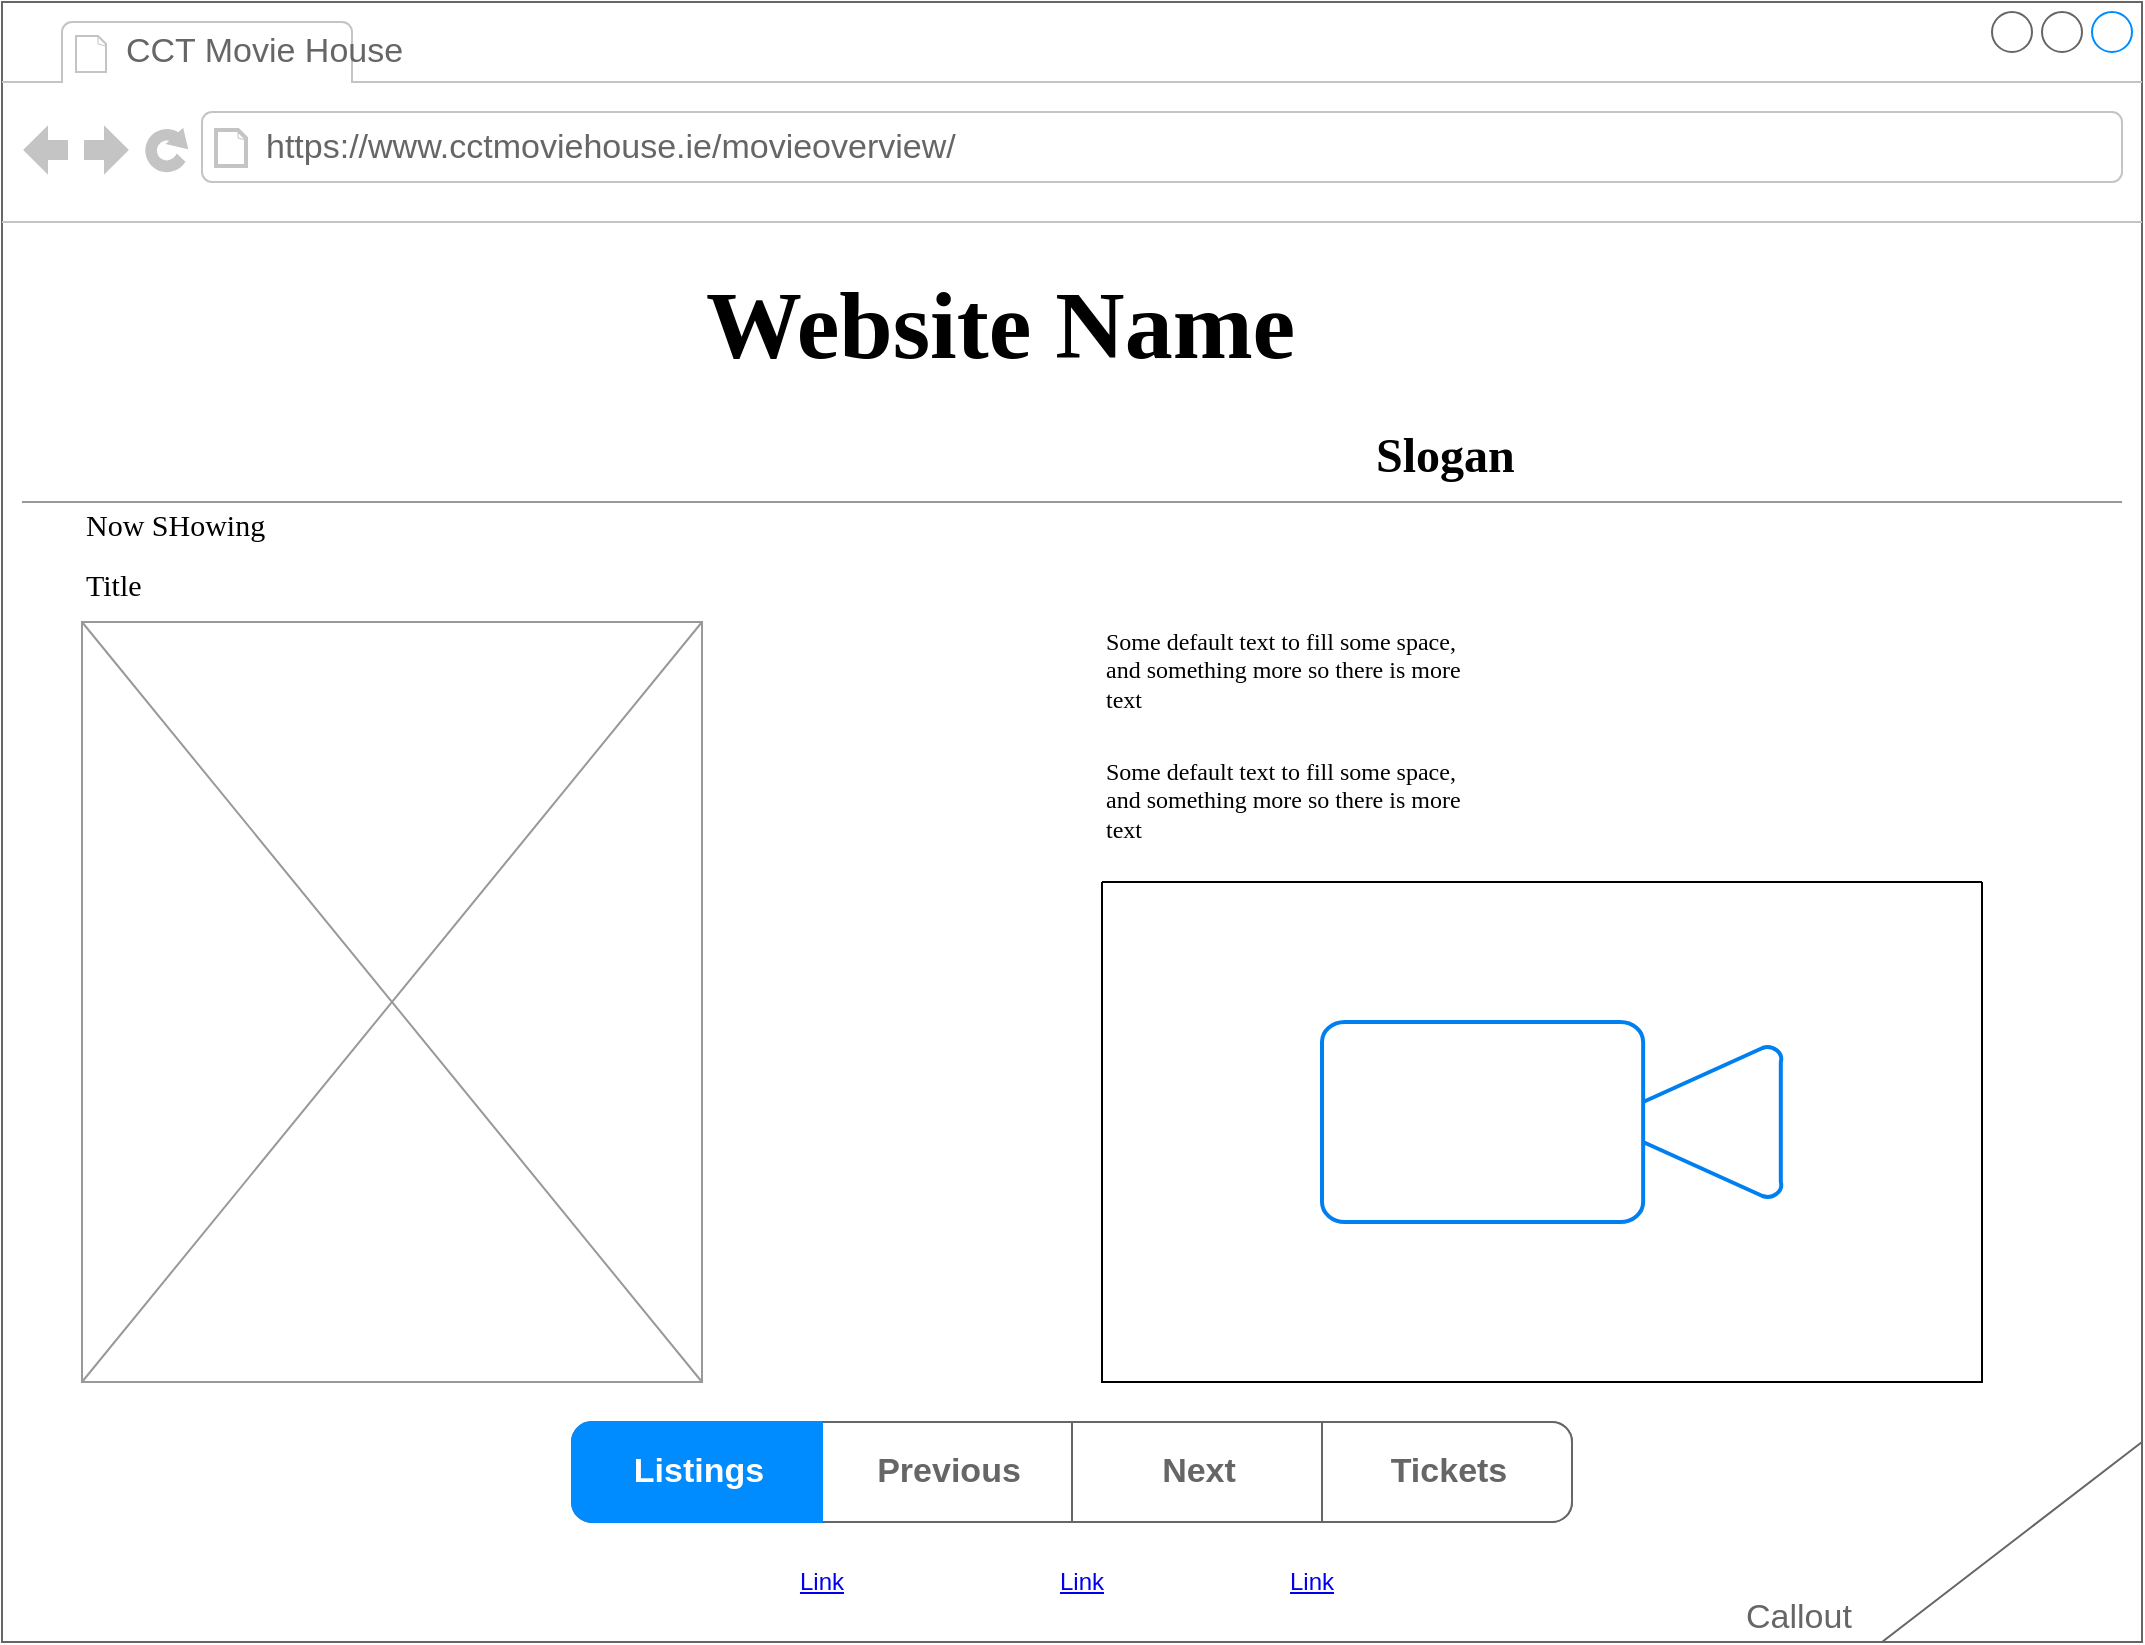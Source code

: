 <mxfile version="20.8.20" type="device"><diagram name="Page-1" id="2cc2dc42-3aac-f2a9-1cec-7a8b7cbee084"><mxGraphModel dx="1131" dy="1580" grid="1" gridSize="10" guides="1" tooltips="1" connect="1" arrows="1" fold="1" page="1" pageScale="1" pageWidth="1100" pageHeight="850" background="none" math="0" shadow="0"><root><mxCell id="0"/><mxCell id="1" parent="0"/><mxCell id="7026571954dc6520-1" value="" style="strokeWidth=1;shadow=0;dashed=0;align=center;html=1;shape=mxgraph.mockup.containers.browserWindow;rSize=0;strokeColor=#666666;mainText=,;recursiveResize=0;rounded=0;labelBackgroundColor=none;fontFamily=Verdana;fontSize=12" parent="1" vertex="1"><mxGeometry x="30" y="20" width="1070" height="820" as="geometry"/></mxCell><mxCell id="7026571954dc6520-2" value="CCT Movie House" style="strokeWidth=1;shadow=0;dashed=0;align=center;html=1;shape=mxgraph.mockup.containers.anchor;fontSize=17;fontColor=#666666;align=left;" parent="7026571954dc6520-1" vertex="1"><mxGeometry x="60" y="12" width="110" height="26" as="geometry"/></mxCell><mxCell id="7026571954dc6520-3" value="https://www.cctmoviehouse.ie/movieoverview/" style="strokeWidth=1;shadow=0;dashed=0;align=center;html=1;shape=mxgraph.mockup.containers.anchor;rSize=0;fontSize=17;fontColor=#666666;align=left;" parent="7026571954dc6520-1" vertex="1"><mxGeometry x="130" y="60" width="250" height="26" as="geometry"/></mxCell><mxCell id="7026571954dc6520-4" value="&lt;font style=&quot;font-size: 48px;&quot;&gt;&lt;b&gt;Website Name&lt;/b&gt;&lt;/font&gt;" style="text;html=1;points=[];align=left;verticalAlign=top;spacingTop=-4;fontSize=30;fontFamily=Verdana" parent="7026571954dc6520-1" vertex="1"><mxGeometry x="350" y="130" width="505" height="120" as="geometry"/></mxCell><mxCell id="7026571954dc6520-10" value="&lt;b&gt;&lt;font style=&quot;font-size: 24px;&quot;&gt;Slogan&lt;/font&gt;&lt;/b&gt;" style="text;html=1;points=[];align=left;verticalAlign=top;spacingTop=-4;fontSize=15;fontFamily=Verdana" parent="7026571954dc6520-1" vertex="1"><mxGeometry x="685" y="210" width="170" height="30" as="geometry"/></mxCell><mxCell id="7026571954dc6520-15" value="" style="verticalLabelPosition=bottom;shadow=0;dashed=0;align=center;html=1;verticalAlign=top;strokeWidth=1;shape=mxgraph.mockup.markup.line;strokeColor=#999999;rounded=0;labelBackgroundColor=none;fillColor=#ffffff;fontFamily=Verdana;fontSize=12;fontColor=#000000;" parent="7026571954dc6520-1" vertex="1"><mxGeometry x="10" y="240" width="1050" height="20" as="geometry"/></mxCell><mxCell id="7026571954dc6520-22" value="" style="verticalLabelPosition=bottom;shadow=0;dashed=0;align=center;html=1;verticalAlign=top;strokeWidth=1;shape=mxgraph.mockup.graphics.simpleIcon;strokeColor=#999999;fillColor=#ffffff;rounded=0;labelBackgroundColor=none;fontFamily=Verdana;fontSize=12;fontColor=#000000;" parent="7026571954dc6520-1" vertex="1"><mxGeometry x="40" y="310" width="310" height="380" as="geometry"/></mxCell><mxCell id="7026571954dc6520-32" value="Now SHowing" style="text;html=1;points=[];align=left;verticalAlign=top;spacingTop=-4;fontSize=15;fontFamily=Verdana" parent="7026571954dc6520-1" vertex="1"><mxGeometry x="40" y="250" width="170" height="30" as="geometry"/></mxCell><mxCell id="inO1Ni1U3aUD8zcChiGb-1" value="Title&amp;nbsp;" style="text;html=1;points=[];align=left;verticalAlign=top;spacingTop=-4;fontSize=15;fontFamily=Verdana" vertex="1" parent="7026571954dc6520-1"><mxGeometry x="40" y="280" width="170" height="30" as="geometry"/></mxCell><mxCell id="inO1Ni1U3aUD8zcChiGb-2" value="" style="html=1;verticalLabelPosition=bottom;align=center;labelBackgroundColor=#ffffff;verticalAlign=top;strokeWidth=2;strokeColor=#0080F0;shadow=0;dashed=0;shape=mxgraph.ios7.icons.video_conversation;fontSize=13;fontColor=#0066CC;" vertex="1" parent="7026571954dc6520-1"><mxGeometry x="660" y="510" width="230" height="100" as="geometry"/></mxCell><mxCell id="inO1Ni1U3aUD8zcChiGb-3" value="Some default text to fill some space, and&amp;nbsp;&lt;span&gt;something more so there is more text&lt;/span&gt;" style="text;html=1;points=[];align=left;verticalAlign=top;spacingTop=-4;fontSize=12;fontFamily=Verdana;whiteSpace=wrap;" vertex="1" parent="7026571954dc6520-1"><mxGeometry x="550" y="310" width="200" height="50" as="geometry"/></mxCell><mxCell id="inO1Ni1U3aUD8zcChiGb-5" value="Some default text to fill some space, and&amp;nbsp;&lt;span&gt;something more so there is more text&lt;/span&gt;" style="text;html=1;points=[];align=left;verticalAlign=top;spacingTop=-4;fontSize=12;fontFamily=Verdana;whiteSpace=wrap;" vertex="1" parent="7026571954dc6520-1"><mxGeometry x="550" y="375" width="200" height="50" as="geometry"/></mxCell><mxCell id="inO1Ni1U3aUD8zcChiGb-7" value="" style="strokeWidth=1;shadow=0;dashed=0;align=center;html=1;shape=mxgraph.mockup.rrect;rSize=10;fillColor=#ffffff;strokeColor=#666666;fontSize=19;" vertex="1" parent="7026571954dc6520-1"><mxGeometry x="285" y="710" width="500" height="50" as="geometry"/></mxCell><mxCell id="inO1Ni1U3aUD8zcChiGb-8" value="Previous" style="strokeColor=inherit;fillColor=inherit;gradientColor=inherit;strokeWidth=1;shadow=0;dashed=0;align=center;html=1;shape=mxgraph.mockup.rrect;rSize=0;fontSize=17;fontColor=#666666;fontStyle=1;resizeHeight=1;" vertex="1" parent="inO1Ni1U3aUD8zcChiGb-7"><mxGeometry width="125" height="50" relative="1" as="geometry"><mxPoint x="125" as="offset"/></mxGeometry></mxCell><mxCell id="inO1Ni1U3aUD8zcChiGb-9" value="Next" style="strokeColor=inherit;fillColor=inherit;gradientColor=inherit;strokeWidth=1;shadow=0;dashed=0;align=center;html=1;shape=mxgraph.mockup.rrect;rSize=0;fontSize=17;fontColor=#666666;fontStyle=1;resizeHeight=1;" vertex="1" parent="inO1Ni1U3aUD8zcChiGb-7"><mxGeometry width="125" height="50" relative="1" as="geometry"><mxPoint x="250" as="offset"/></mxGeometry></mxCell><mxCell id="inO1Ni1U3aUD8zcChiGb-10" value="Tickets" style="strokeColor=inherit;fillColor=inherit;gradientColor=inherit;strokeWidth=1;shadow=0;dashed=0;align=center;html=1;shape=mxgraph.mockup.rightButton;rSize=10;fontSize=17;fontColor=#666666;fontStyle=1;resizeHeight=1;" vertex="1" parent="inO1Ni1U3aUD8zcChiGb-7"><mxGeometry x="1" width="125" height="50" relative="1" as="geometry"><mxPoint x="-125" as="offset"/></mxGeometry></mxCell><mxCell id="inO1Ni1U3aUD8zcChiGb-11" value="Listings" style="strokeWidth=1;shadow=0;dashed=0;align=center;html=1;shape=mxgraph.mockup.leftButton;rSize=10;fontSize=17;fontColor=#ffffff;fontStyle=1;fillColor=#008cff;strokeColor=#008cff;resizeHeight=1;" vertex="1" parent="inO1Ni1U3aUD8zcChiGb-7"><mxGeometry width="125" height="50" relative="1" as="geometry"/></mxCell><UserObject label="Link" link="https://www.draw.io" id="inO1Ni1U3aUD8zcChiGb-12"><mxCell style="text;html=1;strokeColor=none;fillColor=none;whiteSpace=wrap;align=center;verticalAlign=middle;fontColor=#0000EE;fontStyle=4;" vertex="1" parent="7026571954dc6520-1"><mxGeometry x="380" y="770" width="60" height="40" as="geometry"/></mxCell></UserObject><UserObject label="Link" link="https://www.draw.io" id="inO1Ni1U3aUD8zcChiGb-13"><mxCell style="text;html=1;strokeColor=none;fillColor=none;whiteSpace=wrap;align=center;verticalAlign=middle;fontColor=#0000EE;fontStyle=4;" vertex="1" parent="7026571954dc6520-1"><mxGeometry x="510" y="770" width="60" height="40" as="geometry"/></mxCell></UserObject><UserObject label="Link" link="https://www.draw.io" id="inO1Ni1U3aUD8zcChiGb-14"><mxCell style="text;html=1;strokeColor=none;fillColor=none;whiteSpace=wrap;align=center;verticalAlign=middle;fontColor=#0000EE;fontStyle=4;" vertex="1" parent="7026571954dc6520-1"><mxGeometry x="625" y="770" width="60" height="40" as="geometry"/></mxCell></UserObject><mxCell id="inO1Ni1U3aUD8zcChiGb-15" value="Callout" style="strokeWidth=1;shadow=0;dashed=0;align=center;html=1;shape=mxgraph.mockup.text.callout;linkText=;textSize=17;textColor=#666666;callDir=SW;callStyle=line;fontSize=17;fontColor=#666666;align=left;verticalAlign=bottom;strokeColor=#666666;" vertex="1" parent="7026571954dc6520-1"><mxGeometry x="870" y="720" width="200" height="100" as="geometry"/></mxCell><mxCell id="inO1Ni1U3aUD8zcChiGb-4" value="" style="swimlane;startSize=0;" vertex="1" parent="1"><mxGeometry x="580" y="460" width="440" height="250" as="geometry"/></mxCell></root></mxGraphModel></diagram></mxfile>